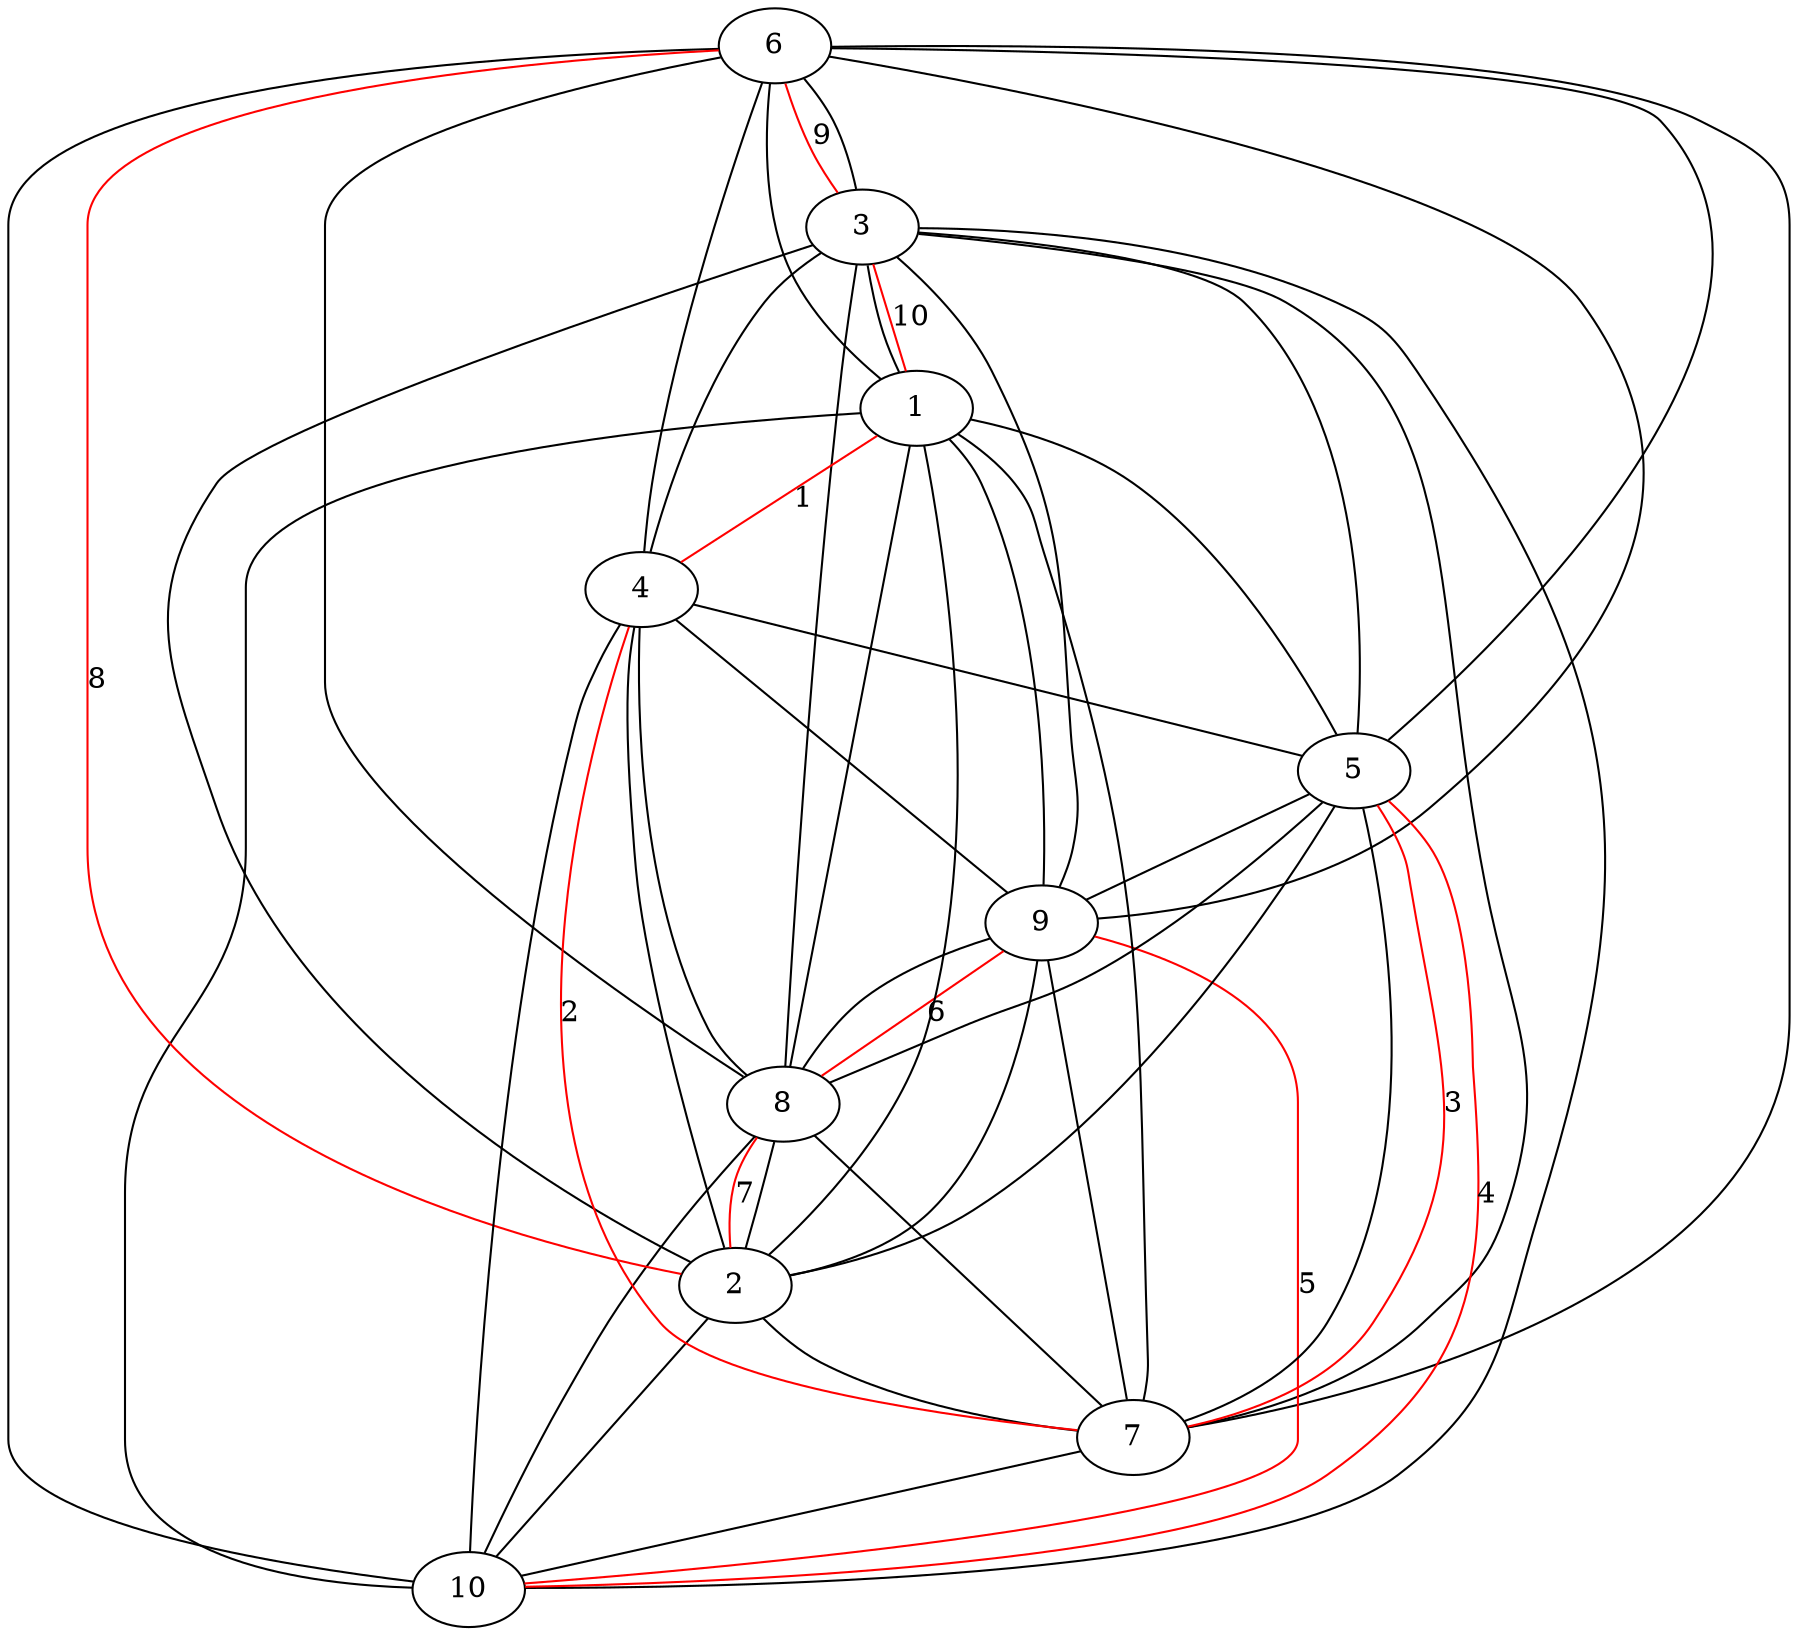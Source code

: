 graph G{
6--3[color=red,label=9]
6--10[color=black]
6--7[color=black]
6--8[color=black]
6--9[color=black]
1--6[color=black]
1--5[color=black]
1--3[color=black]
1--8[color=black]
1--10[color=black]
1--2[color=black]
1--4[color=red,label=1]
1--9[color=black]
1--7[color=black]
5--6[color=black]
5--10[color=red,label=4]
5--7[color=black]
5--8[color=black]
5--9[color=black]
3--6[color=black]
3--1[color=red,label=10]
3--5[color=black]
3--7[color=black]
3--8[color=black]
3--10[color=black]
3--4[color=black]
3--9[color=black]
8--2[color=red,label=7]
8--9[color=black]
8--10[color=black]
2--6[color=red,label=8]
2--5[color=black]
2--3[color=black]
2--8[color=black]
2--10[color=black]
2--4[color=black]
2--9[color=black]
2--7[color=black]
4--6[color=black]
4--5[color=black]
4--7[color=red,label=2]
4--8[color=black]
4--10[color=black]
4--9[color=black]
9--8[color=red,label=6]
9--10[color=red,label=5]
7--5[color=red,label=3]
7--9[color=black]
7--8[color=black]
7--10[color=black]
}
